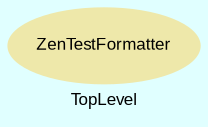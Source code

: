 digraph TopLevel {
    label = "TopLevel"
    compound = true
    fontname = Arial
    fontsize = 8
    bgcolor = lightcyan1
    node [
        color = black,
        fontname = Arial,
        fontsize = 8
    ]

    ZenTestFormatter [
        fontcolor = black,
        shape = ellipse,
        URL = "classes/ZenTestFormatter.html",
        color = palegoldenrod,
        style = filled,
        label = "ZenTestFormatter"
    ]

}

